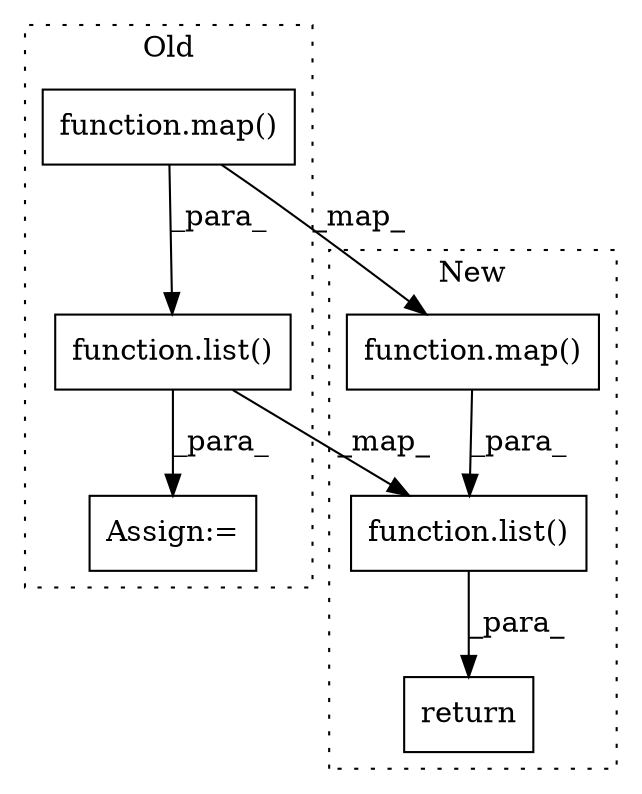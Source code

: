 digraph G {
subgraph cluster0 {
1 [label="function.map()" a="75" s="4735,4832" l="4,1" shape="box"];
4 [label="function.list()" a="75" s="4730,4833" l="5,1" shape="box"];
6 [label="Assign:=" a="68" s="4727" l="3" shape="box"];
label = "Old";
style="dotted";
}
subgraph cluster1 {
2 [label="function.map()" a="75" s="3678,3770" l="4,1" shape="box"];
3 [label="function.list()" a="75" s="3673,3771" l="5,1" shape="box"];
5 [label="return" a="93" s="3666" l="7" shape="box"];
label = "New";
style="dotted";
}
1 -> 2 [label="_map_"];
1 -> 4 [label="_para_"];
2 -> 3 [label="_para_"];
3 -> 5 [label="_para_"];
4 -> 6 [label="_para_"];
4 -> 3 [label="_map_"];
}